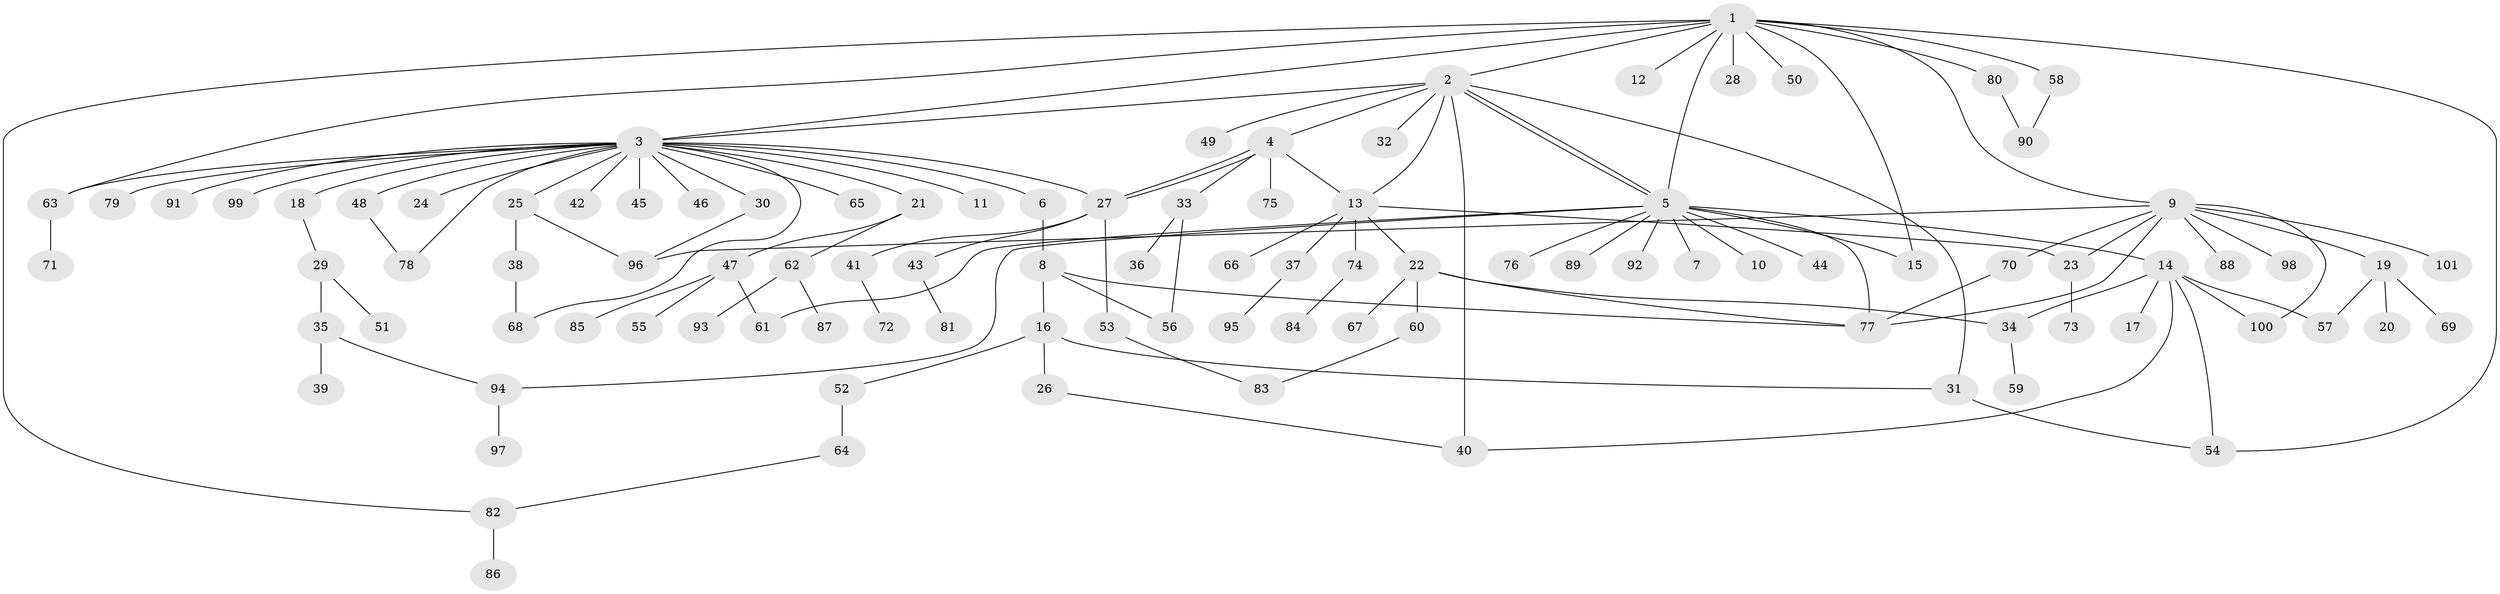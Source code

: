 // coarse degree distribution, {12: 0.012987012987012988, 11: 0.012987012987012988, 19: 0.012987012987012988, 5: 0.012987012987012988, 14: 0.012987012987012988, 2: 0.24675324675324675, 1: 0.4675324675324675, 4: 0.03896103896103896, 9: 0.012987012987012988, 7: 0.012987012987012988, 8: 0.025974025974025976, 3: 0.11688311688311688, 6: 0.012987012987012988}
// Generated by graph-tools (version 1.1) at 2025/51/02/27/25 19:51:59]
// undirected, 101 vertices, 131 edges
graph export_dot {
graph [start="1"]
  node [color=gray90,style=filled];
  1;
  2;
  3;
  4;
  5;
  6;
  7;
  8;
  9;
  10;
  11;
  12;
  13;
  14;
  15;
  16;
  17;
  18;
  19;
  20;
  21;
  22;
  23;
  24;
  25;
  26;
  27;
  28;
  29;
  30;
  31;
  32;
  33;
  34;
  35;
  36;
  37;
  38;
  39;
  40;
  41;
  42;
  43;
  44;
  45;
  46;
  47;
  48;
  49;
  50;
  51;
  52;
  53;
  54;
  55;
  56;
  57;
  58;
  59;
  60;
  61;
  62;
  63;
  64;
  65;
  66;
  67;
  68;
  69;
  70;
  71;
  72;
  73;
  74;
  75;
  76;
  77;
  78;
  79;
  80;
  81;
  82;
  83;
  84;
  85;
  86;
  87;
  88;
  89;
  90;
  91;
  92;
  93;
  94;
  95;
  96;
  97;
  98;
  99;
  100;
  101;
  1 -- 2;
  1 -- 3;
  1 -- 5;
  1 -- 9;
  1 -- 12;
  1 -- 15;
  1 -- 28;
  1 -- 50;
  1 -- 54;
  1 -- 58;
  1 -- 63;
  1 -- 80;
  1 -- 82;
  2 -- 3;
  2 -- 4;
  2 -- 5;
  2 -- 5;
  2 -- 13;
  2 -- 31;
  2 -- 32;
  2 -- 40;
  2 -- 49;
  3 -- 6;
  3 -- 11;
  3 -- 18;
  3 -- 21;
  3 -- 24;
  3 -- 25;
  3 -- 27;
  3 -- 30;
  3 -- 42;
  3 -- 45;
  3 -- 46;
  3 -- 48;
  3 -- 63;
  3 -- 65;
  3 -- 68;
  3 -- 78;
  3 -- 79;
  3 -- 91;
  3 -- 99;
  4 -- 13;
  4 -- 27;
  4 -- 27;
  4 -- 33;
  4 -- 75;
  5 -- 7;
  5 -- 10;
  5 -- 14;
  5 -- 15;
  5 -- 44;
  5 -- 61;
  5 -- 76;
  5 -- 77;
  5 -- 89;
  5 -- 92;
  5 -- 94;
  6 -- 8;
  8 -- 16;
  8 -- 56;
  8 -- 77;
  9 -- 19;
  9 -- 23;
  9 -- 70;
  9 -- 77;
  9 -- 88;
  9 -- 96;
  9 -- 98;
  9 -- 100;
  9 -- 101;
  13 -- 22;
  13 -- 23;
  13 -- 37;
  13 -- 66;
  13 -- 74;
  14 -- 17;
  14 -- 34;
  14 -- 40;
  14 -- 54;
  14 -- 57;
  14 -- 100;
  16 -- 26;
  16 -- 31;
  16 -- 52;
  18 -- 29;
  19 -- 20;
  19 -- 57;
  19 -- 69;
  21 -- 47;
  21 -- 62;
  22 -- 34;
  22 -- 60;
  22 -- 67;
  22 -- 77;
  23 -- 73;
  25 -- 38;
  25 -- 96;
  26 -- 40;
  27 -- 41;
  27 -- 43;
  27 -- 53;
  29 -- 35;
  29 -- 51;
  30 -- 96;
  31 -- 54;
  33 -- 36;
  33 -- 56;
  34 -- 59;
  35 -- 39;
  35 -- 94;
  37 -- 95;
  38 -- 68;
  41 -- 72;
  43 -- 81;
  47 -- 55;
  47 -- 61;
  47 -- 85;
  48 -- 78;
  52 -- 64;
  53 -- 83;
  58 -- 90;
  60 -- 83;
  62 -- 87;
  62 -- 93;
  63 -- 71;
  64 -- 82;
  70 -- 77;
  74 -- 84;
  80 -- 90;
  82 -- 86;
  94 -- 97;
}
